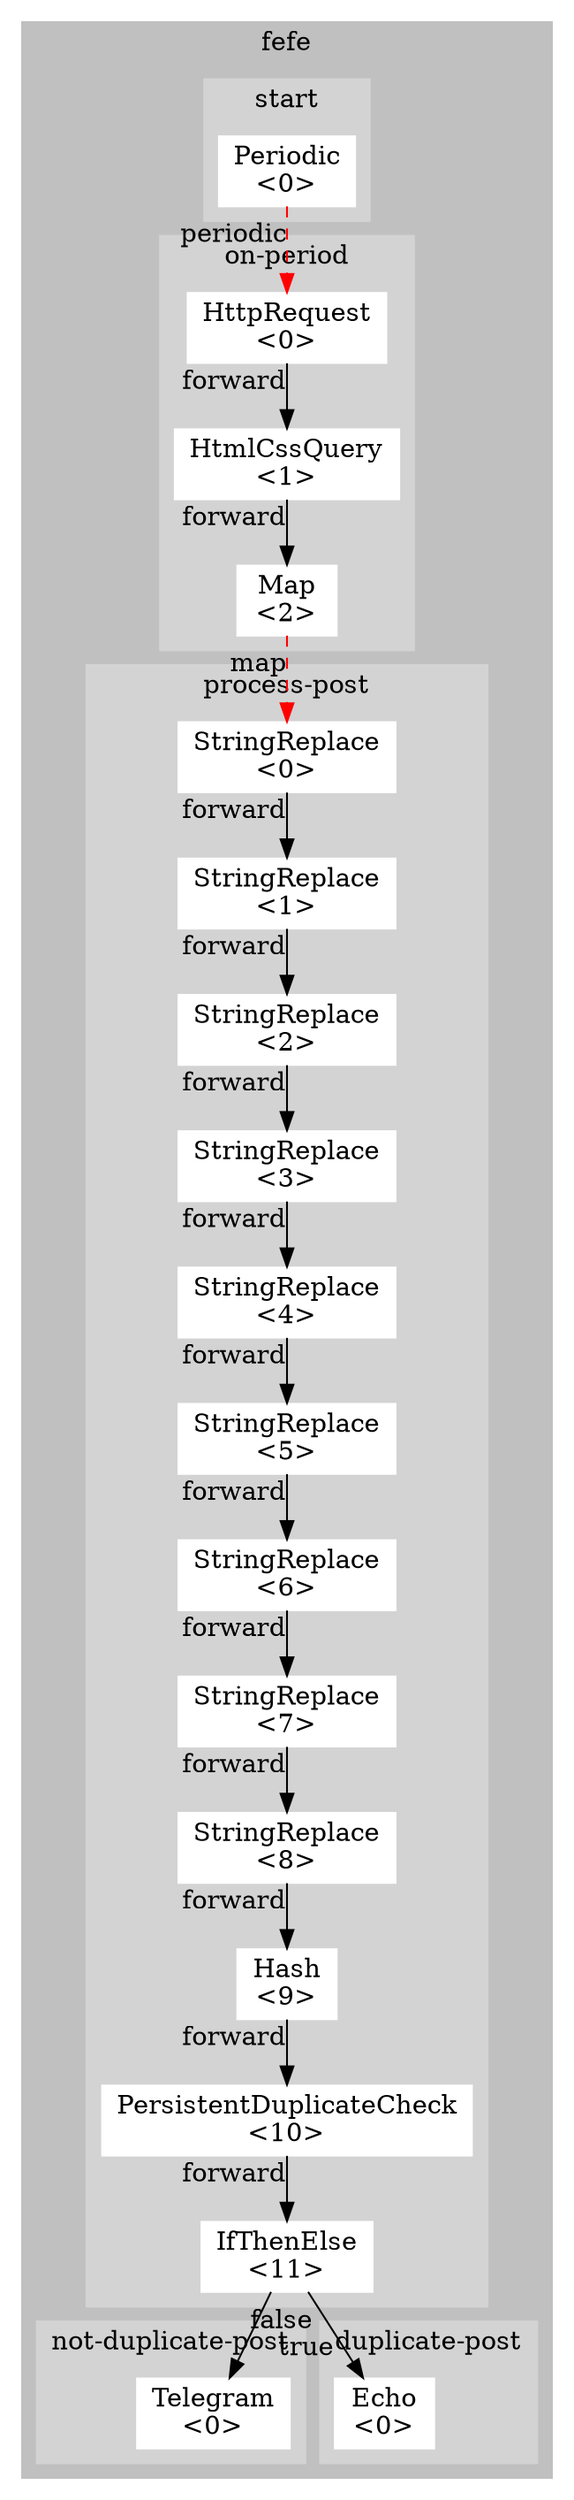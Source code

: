 digraph G {
	subgraph "cluster_fefe" {
		style=filled;
		color=grey;
		label = "fefe";

		subgraph "cluster_not-duplicate-post" {
			style=filled;
			color=lightgrey;
			node [style=filled,color=white];
			"fefe.not-duplicate-post.0" [shape=rectangle, label="Telegram\n<0>"]; 
			label = "not-duplicate-post";
		}
		subgraph "cluster_process-post" {
			style=filled;
			color=lightgrey;
			node [style=filled,color=white];
			"fefe.process-post.3" [shape=rectangle, label="StringReplace\n<3>"]; "fefe.process-post.1" [shape=rectangle, label="StringReplace\n<1>"]; "fefe.process-post.6" [shape=rectangle, label="StringReplace\n<6>"]; "fefe.process-post.11" [shape=rectangle, label="IfThenElse\n<11>"]; "fefe.process-post.0" [shape=rectangle, label="StringReplace\n<0>"]; "fefe.process-post.9" [shape=rectangle, label="Hash\n<9>"]; "fefe.process-post.10" [shape=rectangle, label="PersistentDuplicateCheck\n<10>"]; "fefe.process-post.4" [shape=rectangle, label="StringReplace\n<4>"]; "fefe.process-post.2" [shape=rectangle, label="StringReplace\n<2>"]; "fefe.process-post.5" [shape=rectangle, label="StringReplace\n<5>"]; "fefe.process-post.8" [shape=rectangle, label="StringReplace\n<8>"]; "fefe.process-post.7" [shape=rectangle, label="StringReplace\n<7>"]; 
			label = "process-post";
		}
		subgraph "cluster_on-period" {
			style=filled;
			color=lightgrey;
			node [style=filled,color=white];
			"fefe.on-period.0" [shape=rectangle, label="HttpRequest\n<0>"]; "fefe.on-period.2" [shape=rectangle, label="Map\n<2>"]; "fefe.on-period.1" [shape=rectangle, label="HtmlCssQuery\n<1>"]; 
			label = "on-period";
		}
		subgraph "cluster_start" {
			style=filled;
			color=lightgrey;
			node [style=filled,color=white];
			"fefe.start.0" [shape=rectangle, label="Periodic\n<0>"]; 
			label = "start";
		}
		subgraph "cluster_duplicate-post" {
			style=filled;
			color=lightgrey;
			node [style=filled,color=white];
			"fefe.duplicate-post.0" [shape=rectangle, label="Echo\n<0>"]; 
			label = "duplicate-post";
		}
	}
"fefe.process-post.3" -> "fefe.process-post.4" [ xlabel="forward",]
"fefe.process-post.1" -> "fefe.process-post.2" [ xlabel="forward",]
"fefe.process-post.11" -> "fefe.duplicate-post.0" [ xlabel="true",]
"fefe.process-post.11" -> "fefe.not-duplicate-post.0" [ xlabel="false",]
"fefe.on-period.0" -> "fefe.on-period.1" [ xlabel="forward",]
"fefe.process-post.0" -> "fefe.process-post.1" [ xlabel="forward",]
"fefe.process-post.9" -> "fefe.process-post.10" [ xlabel="forward",]
"fefe.process-post.10" -> "fefe.process-post.11" [ xlabel="forward",]
"fefe.process-post.2" -> "fefe.process-post.3" [ xlabel="forward",]
"fefe.process-post.7" -> "fefe.process-post.8" [ xlabel="forward",]
"fefe.on-period.1" -> "fefe.on-period.2" [ xlabel="forward",]
"fefe.start.0" -> "fefe.on-period.0" [ xlabel="periodic",style=dashed,color=red]
"fefe.on-period.2" -> "fefe.process-post.0" [ xlabel="map",style=dashed,color=red]
"fefe.process-post.8" -> "fefe.process-post.9" [ xlabel="forward",]
"fefe.process-post.4" -> "fefe.process-post.5" [ xlabel="forward",]
"fefe.process-post.5" -> "fefe.process-post.6" [ xlabel="forward",]
"fefe.process-post.6" -> "fefe.process-post.7" [ xlabel="forward",]
}
